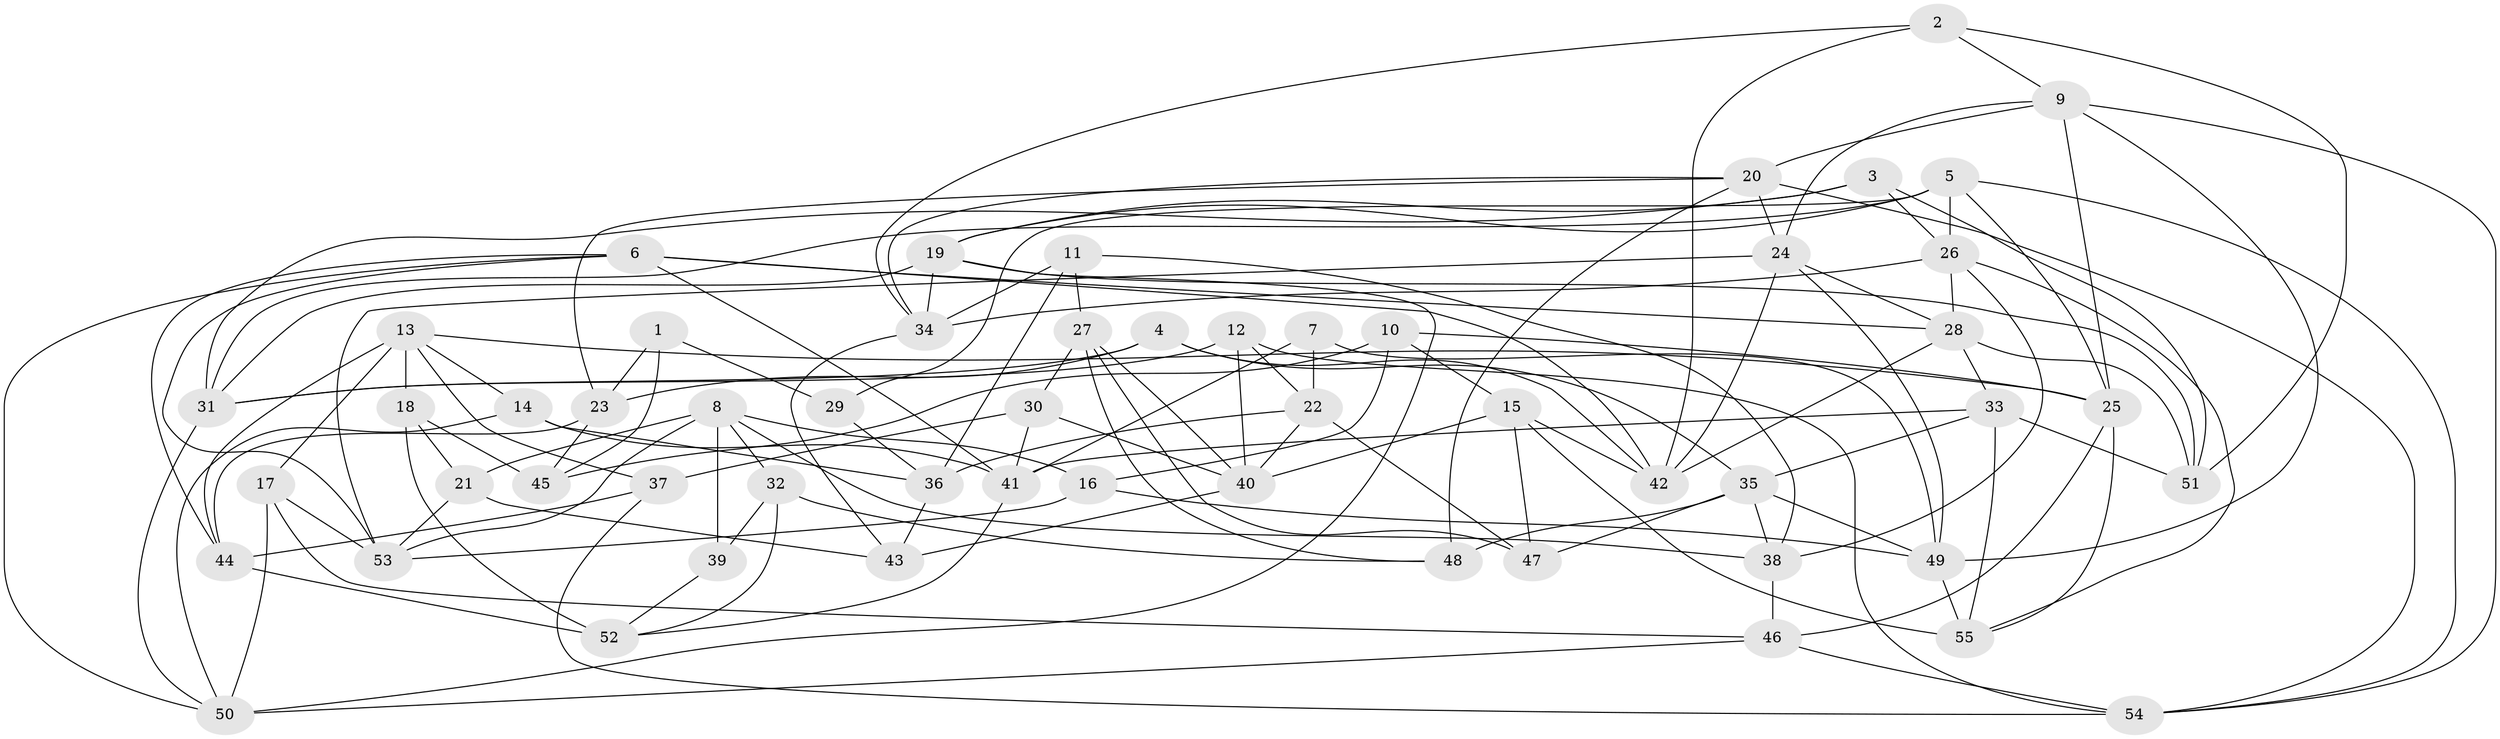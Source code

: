// original degree distribution, {4: 1.0}
// Generated by graph-tools (version 1.1) at 2025/38/03/04/25 23:38:19]
// undirected, 55 vertices, 135 edges
graph export_dot {
  node [color=gray90,style=filled];
  1;
  2;
  3;
  4;
  5;
  6;
  7;
  8;
  9;
  10;
  11;
  12;
  13;
  14;
  15;
  16;
  17;
  18;
  19;
  20;
  21;
  22;
  23;
  24;
  25;
  26;
  27;
  28;
  29;
  30;
  31;
  32;
  33;
  34;
  35;
  36;
  37;
  38;
  39;
  40;
  41;
  42;
  43;
  44;
  45;
  46;
  47;
  48;
  49;
  50;
  51;
  52;
  53;
  54;
  55;
  1 -- 23 [weight=1.0];
  1 -- 29 [weight=1.0];
  1 -- 45 [weight=2.0];
  2 -- 9 [weight=1.0];
  2 -- 34 [weight=1.0];
  2 -- 42 [weight=1.0];
  2 -- 51 [weight=1.0];
  3 -- 19 [weight=1.0];
  3 -- 26 [weight=1.0];
  3 -- 31 [weight=1.0];
  3 -- 51 [weight=1.0];
  4 -- 23 [weight=1.0];
  4 -- 31 [weight=1.0];
  4 -- 35 [weight=1.0];
  4 -- 42 [weight=1.0];
  5 -- 19 [weight=1.0];
  5 -- 25 [weight=1.0];
  5 -- 26 [weight=1.0];
  5 -- 29 [weight=1.0];
  5 -- 31 [weight=1.0];
  5 -- 54 [weight=1.0];
  6 -- 28 [weight=1.0];
  6 -- 41 [weight=1.0];
  6 -- 42 [weight=1.0];
  6 -- 44 [weight=1.0];
  6 -- 50 [weight=1.0];
  6 -- 53 [weight=1.0];
  7 -- 22 [weight=2.0];
  7 -- 41 [weight=1.0];
  7 -- 49 [weight=1.0];
  8 -- 16 [weight=1.0];
  8 -- 21 [weight=1.0];
  8 -- 32 [weight=1.0];
  8 -- 38 [weight=1.0];
  8 -- 39 [weight=1.0];
  8 -- 53 [weight=1.0];
  9 -- 20 [weight=1.0];
  9 -- 24 [weight=1.0];
  9 -- 25 [weight=1.0];
  9 -- 49 [weight=1.0];
  9 -- 54 [weight=1.0];
  10 -- 15 [weight=1.0];
  10 -- 16 [weight=1.0];
  10 -- 25 [weight=1.0];
  10 -- 45 [weight=1.0];
  11 -- 27 [weight=1.0];
  11 -- 34 [weight=1.0];
  11 -- 36 [weight=1.0];
  11 -- 38 [weight=1.0];
  12 -- 22 [weight=1.0];
  12 -- 31 [weight=1.0];
  12 -- 40 [weight=1.0];
  12 -- 54 [weight=1.0];
  13 -- 14 [weight=1.0];
  13 -- 17 [weight=1.0];
  13 -- 18 [weight=1.0];
  13 -- 25 [weight=1.0];
  13 -- 37 [weight=1.0];
  13 -- 44 [weight=1.0];
  14 -- 36 [weight=1.0];
  14 -- 41 [weight=1.0];
  14 -- 50 [weight=1.0];
  15 -- 40 [weight=1.0];
  15 -- 42 [weight=1.0];
  15 -- 47 [weight=1.0];
  15 -- 55 [weight=2.0];
  16 -- 49 [weight=1.0];
  16 -- 53 [weight=1.0];
  17 -- 46 [weight=1.0];
  17 -- 50 [weight=1.0];
  17 -- 53 [weight=1.0];
  18 -- 21 [weight=1.0];
  18 -- 45 [weight=1.0];
  18 -- 52 [weight=1.0];
  19 -- 31 [weight=1.0];
  19 -- 34 [weight=1.0];
  19 -- 50 [weight=1.0];
  19 -- 51 [weight=1.0];
  20 -- 23 [weight=1.0];
  20 -- 24 [weight=1.0];
  20 -- 34 [weight=1.0];
  20 -- 48 [weight=1.0];
  20 -- 54 [weight=1.0];
  21 -- 43 [weight=1.0];
  21 -- 53 [weight=1.0];
  22 -- 36 [weight=1.0];
  22 -- 40 [weight=1.0];
  22 -- 47 [weight=1.0];
  23 -- 44 [weight=1.0];
  23 -- 45 [weight=2.0];
  24 -- 28 [weight=1.0];
  24 -- 42 [weight=1.0];
  24 -- 49 [weight=1.0];
  24 -- 53 [weight=1.0];
  25 -- 46 [weight=1.0];
  25 -- 55 [weight=1.0];
  26 -- 28 [weight=1.0];
  26 -- 34 [weight=1.0];
  26 -- 38 [weight=1.0];
  26 -- 55 [weight=1.0];
  27 -- 30 [weight=1.0];
  27 -- 40 [weight=1.0];
  27 -- 47 [weight=1.0];
  27 -- 48 [weight=2.0];
  28 -- 33 [weight=1.0];
  28 -- 42 [weight=1.0];
  28 -- 51 [weight=1.0];
  29 -- 36 [weight=2.0];
  30 -- 37 [weight=1.0];
  30 -- 40 [weight=1.0];
  30 -- 41 [weight=1.0];
  31 -- 50 [weight=1.0];
  32 -- 39 [weight=2.0];
  32 -- 48 [weight=2.0];
  32 -- 52 [weight=1.0];
  33 -- 35 [weight=1.0];
  33 -- 41 [weight=1.0];
  33 -- 51 [weight=2.0];
  33 -- 55 [weight=1.0];
  34 -- 43 [weight=1.0];
  35 -- 38 [weight=1.0];
  35 -- 47 [weight=1.0];
  35 -- 48 [weight=1.0];
  35 -- 49 [weight=1.0];
  36 -- 43 [weight=1.0];
  37 -- 44 [weight=1.0];
  37 -- 54 [weight=1.0];
  38 -- 46 [weight=2.0];
  39 -- 52 [weight=1.0];
  40 -- 43 [weight=1.0];
  41 -- 52 [weight=1.0];
  44 -- 52 [weight=2.0];
  46 -- 50 [weight=1.0];
  46 -- 54 [weight=1.0];
  49 -- 55 [weight=1.0];
}
